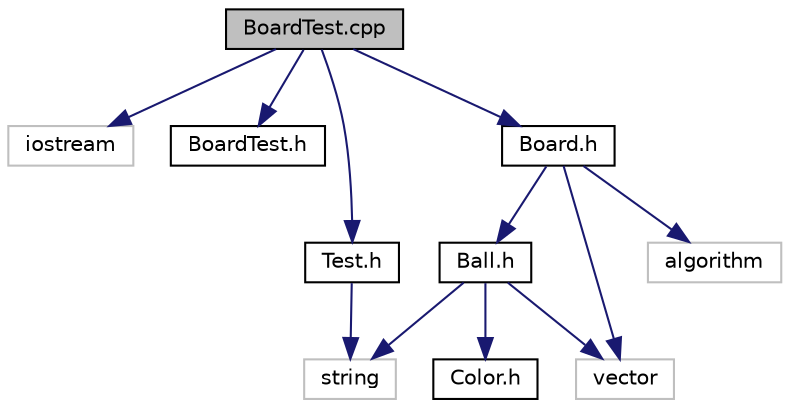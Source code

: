 digraph "BoardTest.cpp"
{
  edge [fontname="Helvetica",fontsize="10",labelfontname="Helvetica",labelfontsize="10"];
  node [fontname="Helvetica",fontsize="10",shape=record];
  Node1 [label="BoardTest.cpp",height=0.2,width=0.4,color="black", fillcolor="grey75", style="filled", fontcolor="black"];
  Node1 -> Node2 [color="midnightblue",fontsize="10",style="solid"];
  Node2 [label="iostream",height=0.2,width=0.4,color="grey75", fillcolor="white", style="filled"];
  Node1 -> Node3 [color="midnightblue",fontsize="10",style="solid"];
  Node3 [label="BoardTest.h",height=0.2,width=0.4,color="black", fillcolor="white", style="filled",URL="$BoardTest_8h.html"];
  Node1 -> Node4 [color="midnightblue",fontsize="10",style="solid"];
  Node4 [label="Test.h",height=0.2,width=0.4,color="black", fillcolor="white", style="filled",URL="$Test_8h.html"];
  Node4 -> Node5 [color="midnightblue",fontsize="10",style="solid"];
  Node5 [label="string",height=0.2,width=0.4,color="grey75", fillcolor="white", style="filled"];
  Node1 -> Node6 [color="midnightblue",fontsize="10",style="solid"];
  Node6 [label="Board.h",height=0.2,width=0.4,color="black", fillcolor="white", style="filled",URL="$Board_8h.html"];
  Node6 -> Node7 [color="midnightblue",fontsize="10",style="solid"];
  Node7 [label="Ball.h",height=0.2,width=0.4,color="black", fillcolor="white", style="filled",URL="$Ball_8h.html"];
  Node7 -> Node5 [color="midnightblue",fontsize="10",style="solid"];
  Node7 -> Node8 [color="midnightblue",fontsize="10",style="solid"];
  Node8 [label="vector",height=0.2,width=0.4,color="grey75", fillcolor="white", style="filled"];
  Node7 -> Node9 [color="midnightblue",fontsize="10",style="solid"];
  Node9 [label="Color.h",height=0.2,width=0.4,color="black", fillcolor="white", style="filled",URL="$Color_8h.html"];
  Node6 -> Node8 [color="midnightblue",fontsize="10",style="solid"];
  Node6 -> Node10 [color="midnightblue",fontsize="10",style="solid"];
  Node10 [label="algorithm",height=0.2,width=0.4,color="grey75", fillcolor="white", style="filled"];
}
